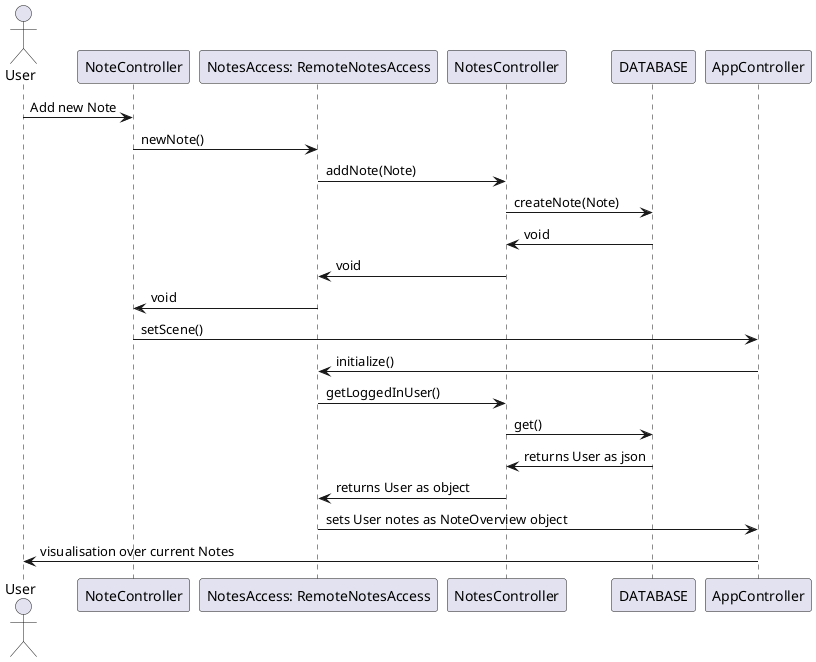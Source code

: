 @startuml sequenceDiagram
    actor User
    User -> NoteController : Add new Note
    NoteController -> "NotesAccess: RemoteNotesAccess": newNote()
    "NotesAccess: RemoteNotesAccess" -> NotesController : addNote(Note)
    NotesController -> DATABASE :createNote(Note)
    DATABASE -> NotesController : void
    NotesController -> "NotesAccess: RemoteNotesAccess" : void
    "NotesAccess: RemoteNotesAccess" -> NoteController : void

    NoteController -> "AppController": setScene()
    AppController -> "NotesAccess: RemoteNotesAccess": initialize()
    "NotesAccess: RemoteNotesAccess" -> NotesController: getLoggedInUser()
    NotesController -> DATABASE: get()
    DATABASE -> NotesController: returns User as json
    NotesController -> "NotesAccess: RemoteNotesAccess": returns User as object
    "NotesAccess: RemoteNotesAccess" -> AppController: sets User notes as NoteOverview object
    AppController -> User: visualisation over current Notes
@enduml